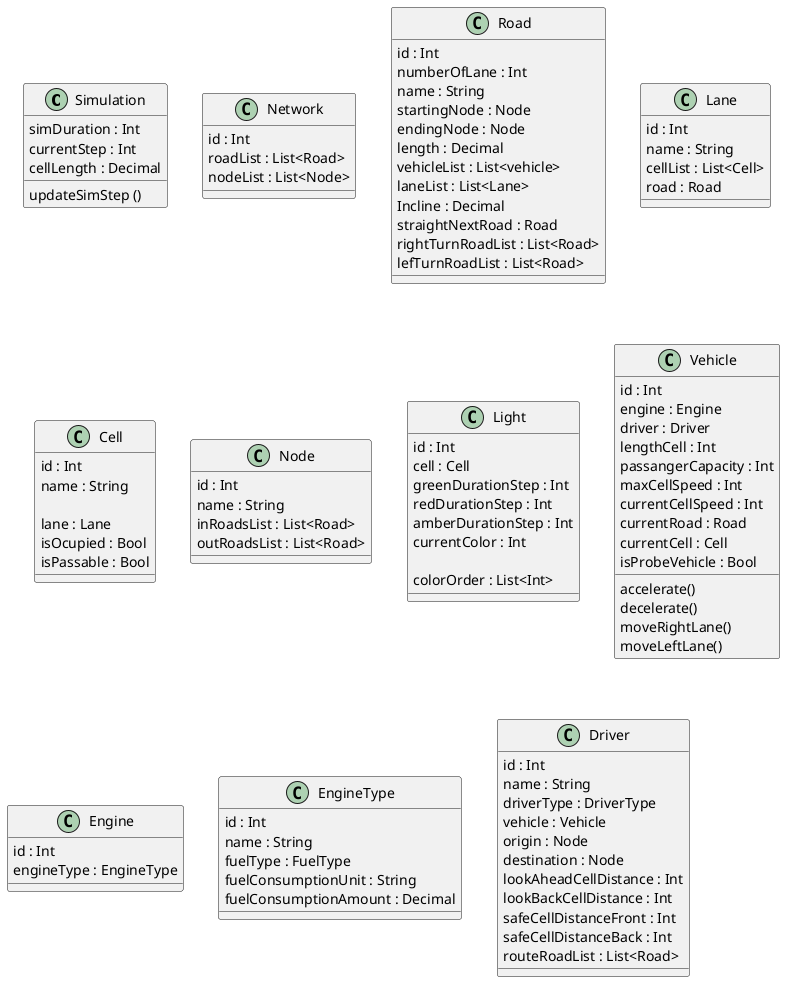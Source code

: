 @startuml "CATS Class Diagram"
 class Simulation {
    simDuration : Int
    currentStep : Int
    cellLength : Decimal
    updateSimStep ()

 }

 class Network {
    id : Int
    roadList : List<Road>
    nodeList : List<Node>
    
 }

 class Road {
    id : Int
    numberOfLane : Int
    name : String
    startingNode : Node
    endingNode : Node
    length : Decimal
    vehicleList : List<vehicle>
    laneList : List<Lane>
    Incline : Decimal
    straightNextRoad : Road
    rightTurnRoadList : List<Road>
    lefTurnRoadList : List<Road>


 }

 class Lane {
    id : Int
    name : String
    cellList : List<Cell>
    road : Road

 }

 class Cell {
    id : Int
    name : String
    
    lane : Lane
    isOcupied : Bool
    isPassable : Bool
 }

 class Node {
    id : Int
    name : String
    inRoadsList : List<Road>
    outRoadsList : List<Road>

 }

 class Light {
    id : Int
    cell : Cell
    greenDurationStep : Int
    redDurationStep : Int
    amberDurationStep : Int
    currentColor : Int
    
    colorOrder : List<Int>
 }

 class Vehicle {
    id : Int
    engine : Engine
    driver : Driver
    lengthCell : Int
    passangerCapacity : Int
    maxCellSpeed : Int
    currentCellSpeed : Int
    currentRoad : Road
    currentCell : Cell
    isProbeVehicle : Bool

    accelerate()
    decelerate()
    moveRightLane()
    moveLeftLane()

 }

 class Engine {
    id : Int
    engineType : EngineType


 }

 class EngineType {
    id : Int
    name : String
    fuelType : FuelType
    fuelConsumptionUnit : String
    fuelConsumptionAmount : Decimal

 }

 class Driver {
    id : Int
    name : String
    driverType : DriverType
    vehicle : Vehicle
    origin : Node
    destination : Node
    lookAheadCellDistance : Int
    lookBackCellDistance : Int
    safeCellDistanceFront : Int
    safeCellDistanceBack : Int
    routeRoadList : List<Road>
    

 }
@enduml